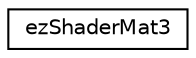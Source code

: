 digraph "Graphical Class Hierarchy"
{
 // LATEX_PDF_SIZE
  edge [fontname="Helvetica",fontsize="10",labelfontname="Helvetica",labelfontsize="10"];
  node [fontname="Helvetica",fontsize="10",shape=record];
  rankdir="LR";
  Node0 [label="ezShaderMat3",height=0.2,width=0.4,color="black", fillcolor="white", style="filled",URL="$dc/db5/classez_shader_mat3.htm",tooltip="A wrapper class that converts a ezMat3 into the correct data layout for shaders."];
}
